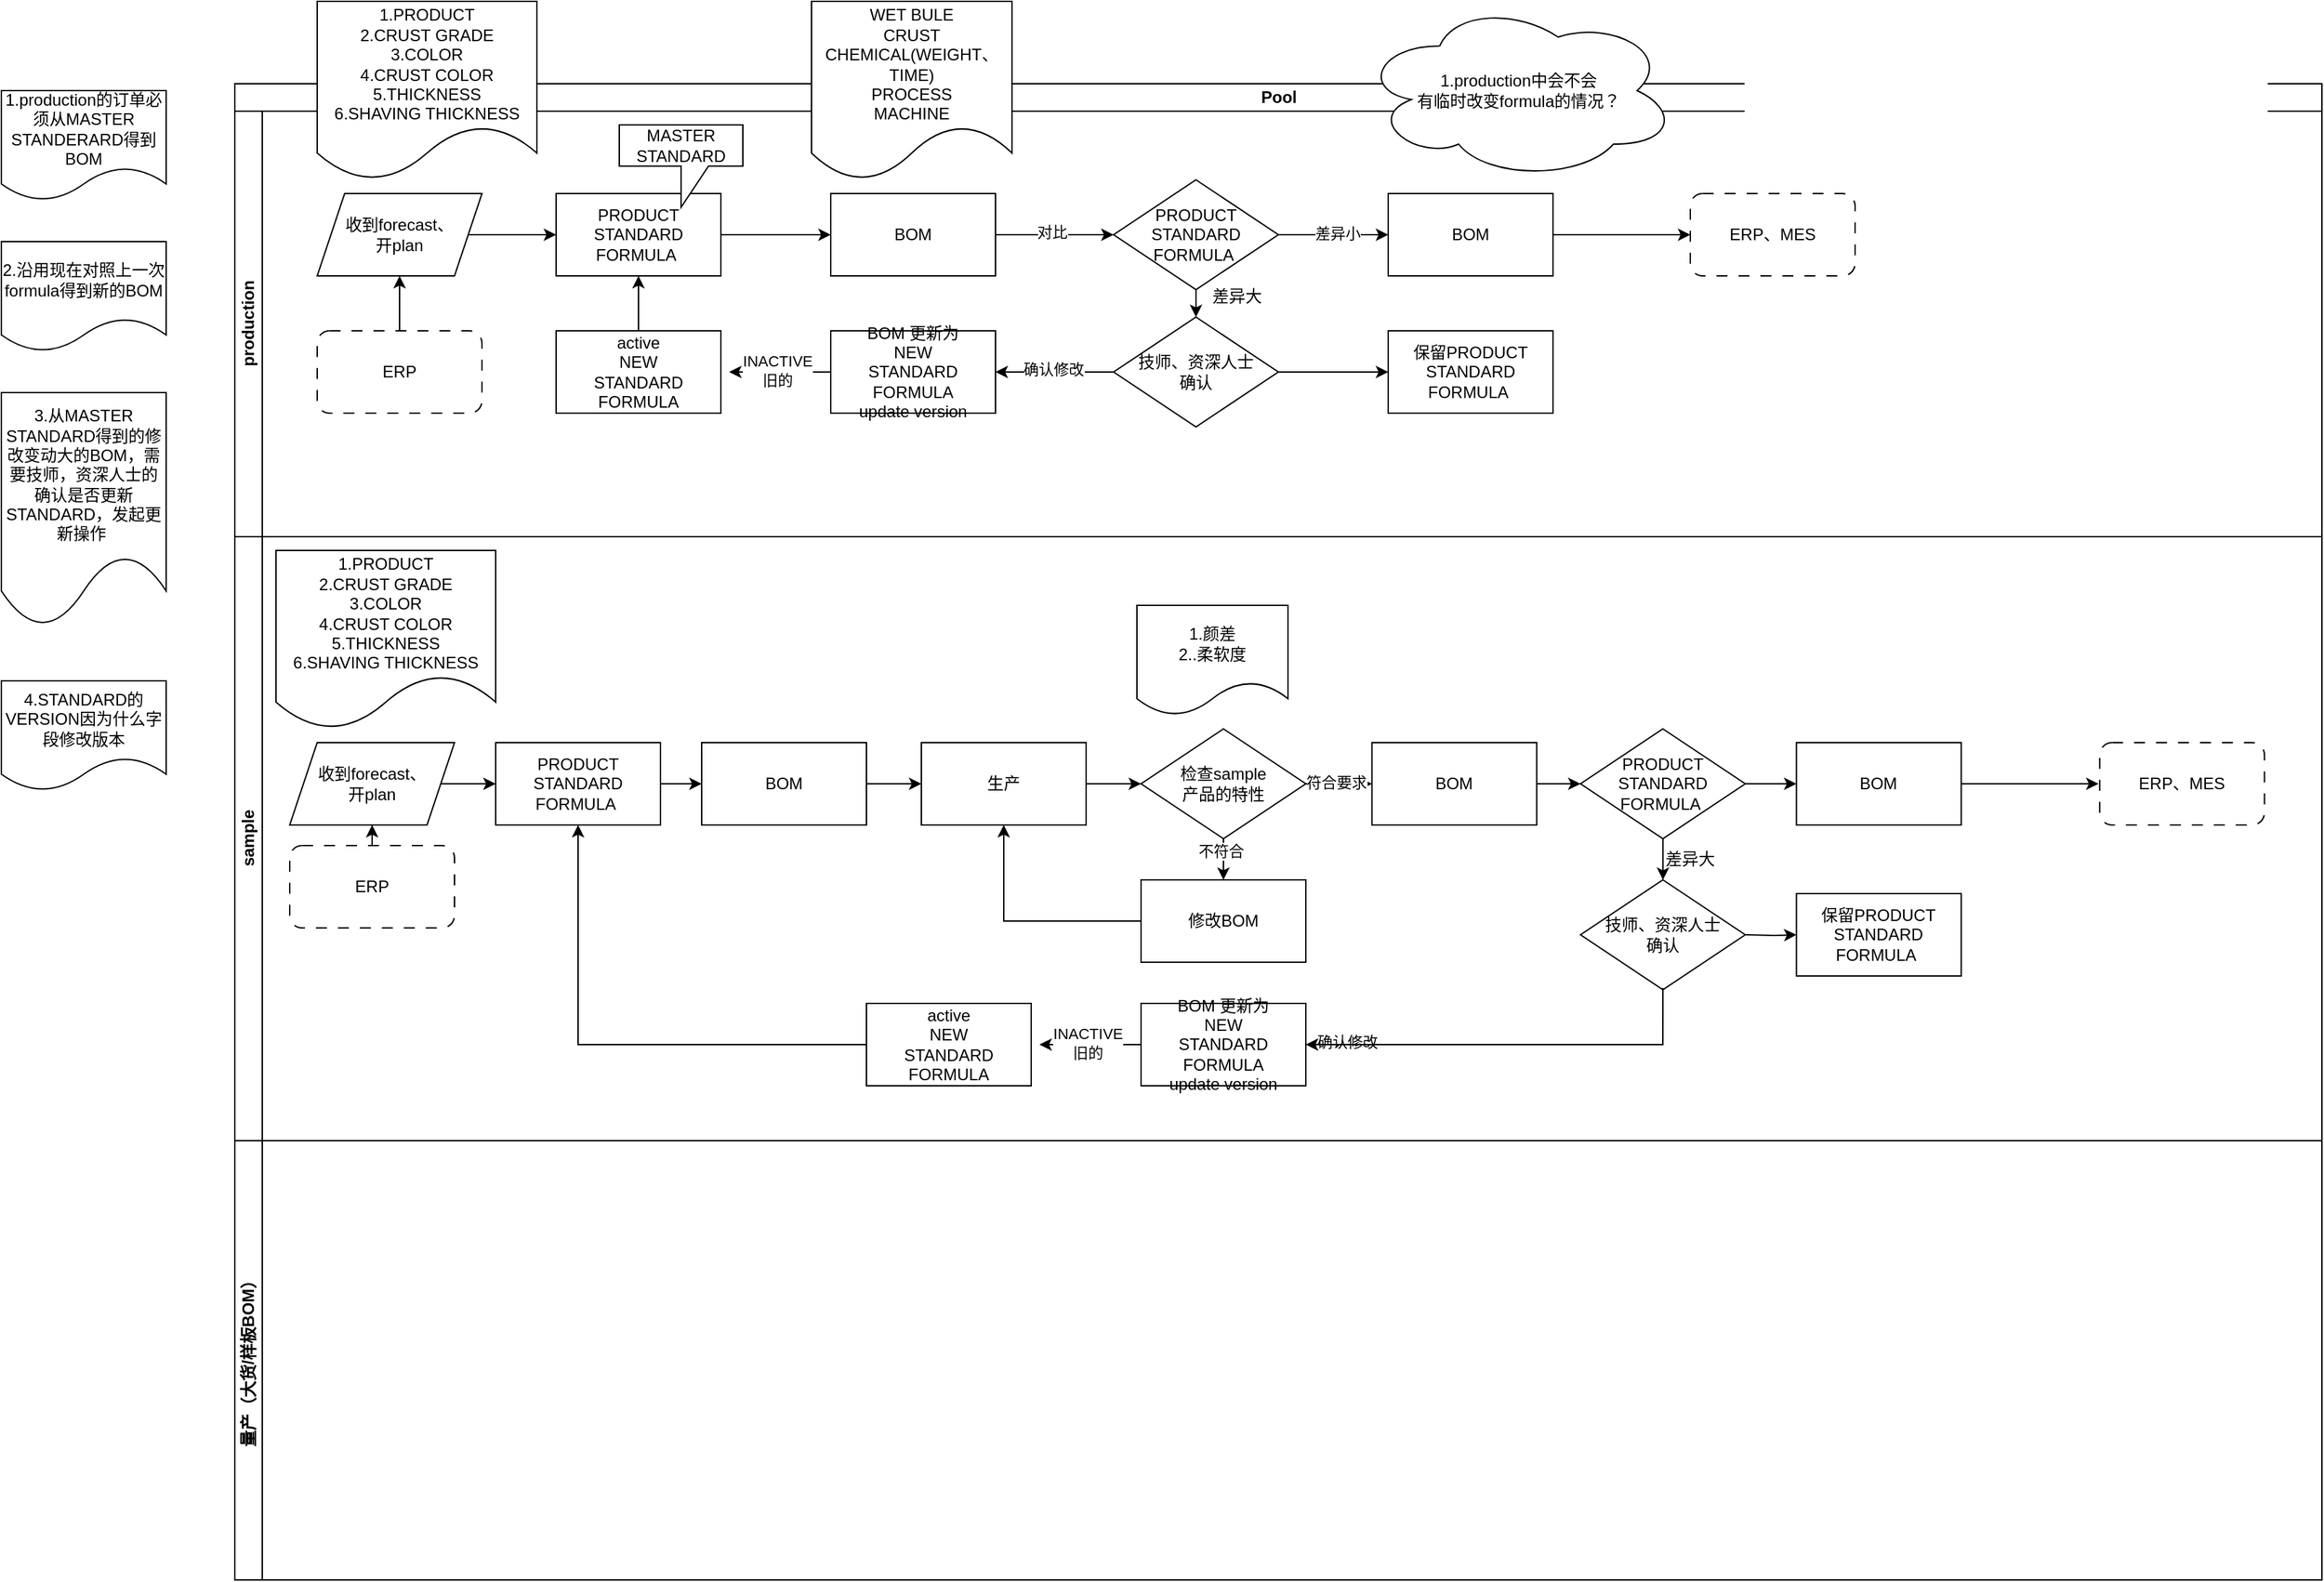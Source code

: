 <mxfile version="27.0.9">
  <diagram name="第 1 页" id="sQYROUgLHm38iEHhPLaQ">
    <mxGraphModel dx="2009" dy="655" grid="1" gridSize="10" guides="1" tooltips="1" connect="1" arrows="1" fold="1" page="1" pageScale="1" pageWidth="827" pageHeight="1169" math="0" shadow="0">
      <root>
        <mxCell id="0" />
        <mxCell id="1" parent="0" />
        <mxCell id="b1RBJ78e9yClAMsC0I4h-2" value="Pool" style="swimlane;childLayout=stackLayout;resizeParent=1;resizeParentMax=0;horizontal=1;startSize=20;horizontalStack=0;html=1;" vertex="1" parent="1">
          <mxGeometry x="60" y="70" width="1520" height="330" as="geometry" />
        </mxCell>
        <mxCell id="b1RBJ78e9yClAMsC0I4h-3" value="production" style="swimlane;startSize=20;horizontal=0;html=1;" vertex="1" parent="b1RBJ78e9yClAMsC0I4h-2">
          <mxGeometry y="20" width="1520" height="310" as="geometry" />
        </mxCell>
        <mxCell id="b1RBJ78e9yClAMsC0I4h-19" value="" style="edgeStyle=orthogonalEdgeStyle;rounded=0;orthogonalLoop=1;jettySize=auto;html=1;" edge="1" parent="b1RBJ78e9yClAMsC0I4h-3" source="b1RBJ78e9yClAMsC0I4h-11" target="b1RBJ78e9yClAMsC0I4h-12">
          <mxGeometry relative="1" as="geometry" />
        </mxCell>
        <mxCell id="b1RBJ78e9yClAMsC0I4h-11" value="收到forecast、&lt;div&gt;开plan&lt;/div&gt;" style="shape=parallelogram;perimeter=parallelogramPerimeter;whiteSpace=wrap;html=1;fixedSize=1;" vertex="1" parent="b1RBJ78e9yClAMsC0I4h-3">
          <mxGeometry x="60" y="60" width="120" height="60" as="geometry" />
        </mxCell>
        <mxCell id="b1RBJ78e9yClAMsC0I4h-14" value="" style="edgeStyle=orthogonalEdgeStyle;rounded=0;orthogonalLoop=1;jettySize=auto;html=1;" edge="1" parent="b1RBJ78e9yClAMsC0I4h-3" source="b1RBJ78e9yClAMsC0I4h-12" target="b1RBJ78e9yClAMsC0I4h-13">
          <mxGeometry relative="1" as="geometry" />
        </mxCell>
        <mxCell id="b1RBJ78e9yClAMsC0I4h-12" value="PRODUCT STANDARD&lt;div&gt;FORMULA&amp;nbsp;&lt;/div&gt;" style="rounded=0;whiteSpace=wrap;html=1;" vertex="1" parent="b1RBJ78e9yClAMsC0I4h-3">
          <mxGeometry x="234" y="60" width="120" height="60" as="geometry" />
        </mxCell>
        <mxCell id="b1RBJ78e9yClAMsC0I4h-18" value="" style="edgeStyle=orthogonalEdgeStyle;rounded=0;orthogonalLoop=1;jettySize=auto;html=1;" edge="1" parent="b1RBJ78e9yClAMsC0I4h-3" source="b1RBJ78e9yClAMsC0I4h-13" target="b1RBJ78e9yClAMsC0I4h-17">
          <mxGeometry relative="1" as="geometry" />
        </mxCell>
        <mxCell id="b1RBJ78e9yClAMsC0I4h-20" value="对比" style="edgeLabel;html=1;align=center;verticalAlign=middle;resizable=0;points=[];" vertex="1" connectable="0" parent="b1RBJ78e9yClAMsC0I4h-18">
          <mxGeometry x="-0.046" y="2" relative="1" as="geometry">
            <mxPoint as="offset" />
          </mxGeometry>
        </mxCell>
        <mxCell id="b1RBJ78e9yClAMsC0I4h-13" value="BOM" style="rounded=0;whiteSpace=wrap;html=1;" vertex="1" parent="b1RBJ78e9yClAMsC0I4h-3">
          <mxGeometry x="434" y="60" width="120" height="60" as="geometry" />
        </mxCell>
        <mxCell id="b1RBJ78e9yClAMsC0I4h-22" value="" style="edgeStyle=orthogonalEdgeStyle;rounded=0;orthogonalLoop=1;jettySize=auto;html=1;" edge="1" parent="b1RBJ78e9yClAMsC0I4h-3" source="b1RBJ78e9yClAMsC0I4h-17" target="b1RBJ78e9yClAMsC0I4h-21">
          <mxGeometry relative="1" as="geometry" />
        </mxCell>
        <mxCell id="b1RBJ78e9yClAMsC0I4h-23" value="差异小" style="edgeLabel;html=1;align=center;verticalAlign=middle;resizable=0;points=[];" vertex="1" connectable="0" parent="b1RBJ78e9yClAMsC0I4h-22">
          <mxGeometry x="0.065" y="1" relative="1" as="geometry">
            <mxPoint as="offset" />
          </mxGeometry>
        </mxCell>
        <mxCell id="b1RBJ78e9yClAMsC0I4h-25" value="" style="edgeStyle=orthogonalEdgeStyle;rounded=0;orthogonalLoop=1;jettySize=auto;html=1;" edge="1" parent="b1RBJ78e9yClAMsC0I4h-3" source="b1RBJ78e9yClAMsC0I4h-17">
          <mxGeometry relative="1" as="geometry">
            <mxPoint x="700.034" y="150.0" as="targetPoint" />
          </mxGeometry>
        </mxCell>
        <mxCell id="b1RBJ78e9yClAMsC0I4h-17" value="PRODUCT STANDARD&lt;div&gt;FORMULA&amp;nbsp;&lt;/div&gt;" style="rhombus;whiteSpace=wrap;html=1;" vertex="1" parent="b1RBJ78e9yClAMsC0I4h-3">
          <mxGeometry x="640" y="50" width="120" height="80" as="geometry" />
        </mxCell>
        <mxCell id="b1RBJ78e9yClAMsC0I4h-21" value="BOM" style="whiteSpace=wrap;html=1;" vertex="1" parent="b1RBJ78e9yClAMsC0I4h-3">
          <mxGeometry x="840" y="60" width="120" height="60" as="geometry" />
        </mxCell>
        <mxCell id="b1RBJ78e9yClAMsC0I4h-26" value="差异大" style="text;html=1;align=center;verticalAlign=middle;whiteSpace=wrap;rounded=0;" vertex="1" parent="b1RBJ78e9yClAMsC0I4h-3">
          <mxGeometry x="700" y="120" width="60" height="30" as="geometry" />
        </mxCell>
        <mxCell id="b1RBJ78e9yClAMsC0I4h-29" value="" style="edgeStyle=orthogonalEdgeStyle;rounded=0;orthogonalLoop=1;jettySize=auto;html=1;" edge="1" parent="b1RBJ78e9yClAMsC0I4h-3" source="b1RBJ78e9yClAMsC0I4h-27" target="b1RBJ78e9yClAMsC0I4h-28">
          <mxGeometry relative="1" as="geometry" />
        </mxCell>
        <mxCell id="b1RBJ78e9yClAMsC0I4h-30" value="&lt;div&gt;&lt;span style=&quot;font-size: 12px; text-wrap-mode: wrap; background-color: rgb(236, 236, 236);&quot;&gt;&lt;br&gt;&lt;/span&gt;&lt;/div&gt;" style="edgeLabel;html=1;align=center;verticalAlign=middle;resizable=0;points=[];" vertex="1" connectable="0" parent="b1RBJ78e9yClAMsC0I4h-29">
          <mxGeometry x="-0.21" y="1" relative="1" as="geometry">
            <mxPoint as="offset" />
          </mxGeometry>
        </mxCell>
        <mxCell id="b1RBJ78e9yClAMsC0I4h-36" value="确认修改" style="edgeLabel;html=1;align=center;verticalAlign=middle;resizable=0;points=[];" vertex="1" connectable="0" parent="b1RBJ78e9yClAMsC0I4h-29">
          <mxGeometry x="0.02" y="-2" relative="1" as="geometry">
            <mxPoint as="offset" />
          </mxGeometry>
        </mxCell>
        <mxCell id="b1RBJ78e9yClAMsC0I4h-51" value="" style="edgeStyle=orthogonalEdgeStyle;rounded=0;orthogonalLoop=1;jettySize=auto;html=1;" edge="1" parent="b1RBJ78e9yClAMsC0I4h-3" source="b1RBJ78e9yClAMsC0I4h-27" target="b1RBJ78e9yClAMsC0I4h-46">
          <mxGeometry relative="1" as="geometry" />
        </mxCell>
        <mxCell id="b1RBJ78e9yClAMsC0I4h-27" value="技师、资深人士&lt;div&gt;确认&lt;/div&gt;" style="rhombus;whiteSpace=wrap;html=1;" vertex="1" parent="b1RBJ78e9yClAMsC0I4h-3">
          <mxGeometry x="640" y="150" width="120" height="80" as="geometry" />
        </mxCell>
        <mxCell id="b1RBJ78e9yClAMsC0I4h-32" value="" style="edgeStyle=orthogonalEdgeStyle;rounded=0;orthogonalLoop=1;jettySize=auto;html=1;" edge="1" parent="b1RBJ78e9yClAMsC0I4h-3" source="b1RBJ78e9yClAMsC0I4h-28">
          <mxGeometry relative="1" as="geometry">
            <mxPoint x="360" y="190.0" as="targetPoint" />
          </mxGeometry>
        </mxCell>
        <mxCell id="b1RBJ78e9yClAMsC0I4h-33" value="INACTIVE&lt;div&gt;旧的&lt;/div&gt;" style="edgeLabel;html=1;align=center;verticalAlign=middle;resizable=0;points=[];" vertex="1" connectable="0" parent="b1RBJ78e9yClAMsC0I4h-32">
          <mxGeometry x="0.061" y="-2" relative="1" as="geometry">
            <mxPoint as="offset" />
          </mxGeometry>
        </mxCell>
        <mxCell id="b1RBJ78e9yClAMsC0I4h-28" value="&lt;div&gt;BOM 更新为&lt;/div&gt;&lt;div&gt;NEW&lt;/div&gt;STANDARD&lt;div&gt;FORMULA&lt;/div&gt;&lt;div&gt;update version&lt;/div&gt;" style="whiteSpace=wrap;html=1;" vertex="1" parent="b1RBJ78e9yClAMsC0I4h-3">
          <mxGeometry x="434" y="160" width="120" height="60" as="geometry" />
        </mxCell>
        <mxCell id="b1RBJ78e9yClAMsC0I4h-35" value="" style="edgeStyle=orthogonalEdgeStyle;rounded=0;orthogonalLoop=1;jettySize=auto;html=1;" edge="1" parent="b1RBJ78e9yClAMsC0I4h-3" source="b1RBJ78e9yClAMsC0I4h-34" target="b1RBJ78e9yClAMsC0I4h-12">
          <mxGeometry relative="1" as="geometry" />
        </mxCell>
        <mxCell id="b1RBJ78e9yClAMsC0I4h-34" value="active&lt;div&gt;&lt;div&gt;NEW&lt;/div&gt;STANDARD&lt;div&gt;FORMULA&lt;/div&gt;&lt;/div&gt;" style="rounded=0;whiteSpace=wrap;html=1;" vertex="1" parent="b1RBJ78e9yClAMsC0I4h-3">
          <mxGeometry x="234" y="160" width="120" height="60" as="geometry" />
        </mxCell>
        <mxCell id="b1RBJ78e9yClAMsC0I4h-39" value="" style="endArrow=classic;html=1;rounded=0;" edge="1" parent="b1RBJ78e9yClAMsC0I4h-3">
          <mxGeometry width="50" height="50" relative="1" as="geometry">
            <mxPoint x="960" y="90" as="sourcePoint" />
            <mxPoint x="1060" y="90" as="targetPoint" />
          </mxGeometry>
        </mxCell>
        <mxCell id="b1RBJ78e9yClAMsC0I4h-40" value="ERP、MES" style="rounded=1;whiteSpace=wrap;html=1;dashed=1;dashPattern=8 8;" vertex="1" parent="b1RBJ78e9yClAMsC0I4h-3">
          <mxGeometry x="1060" y="60" width="120" height="60" as="geometry" />
        </mxCell>
        <mxCell id="b1RBJ78e9yClAMsC0I4h-43" value="MASTER&lt;br&gt;STANDARD" style="shape=callout;whiteSpace=wrap;html=1;perimeter=calloutPerimeter;" vertex="1" parent="b1RBJ78e9yClAMsC0I4h-3">
          <mxGeometry x="280" y="10" width="90" height="60" as="geometry" />
        </mxCell>
        <mxCell id="b1RBJ78e9yClAMsC0I4h-45" value="" style="edgeStyle=orthogonalEdgeStyle;rounded=0;orthogonalLoop=1;jettySize=auto;html=1;" edge="1" parent="b1RBJ78e9yClAMsC0I4h-3" source="b1RBJ78e9yClAMsC0I4h-44" target="b1RBJ78e9yClAMsC0I4h-11">
          <mxGeometry relative="1" as="geometry" />
        </mxCell>
        <mxCell id="b1RBJ78e9yClAMsC0I4h-44" value="ERP" style="rounded=1;whiteSpace=wrap;html=1;dashed=1;dashPattern=8 8;" vertex="1" parent="b1RBJ78e9yClAMsC0I4h-3">
          <mxGeometry x="60" y="160" width="120" height="60" as="geometry" />
        </mxCell>
        <mxCell id="b1RBJ78e9yClAMsC0I4h-46" value="保留PRODUCT STANDARD&lt;div&gt;FORMULA&amp;nbsp;&lt;/div&gt;" style="whiteSpace=wrap;html=1;" vertex="1" parent="b1RBJ78e9yClAMsC0I4h-3">
          <mxGeometry x="840" y="160" width="120" height="60" as="geometry" />
        </mxCell>
        <mxCell id="b1RBJ78e9yClAMsC0I4h-4" value="sample" style="swimlane;startSize=20;horizontal=0;html=1;" vertex="1" parent="1">
          <mxGeometry x="60" y="400" width="1520" height="440" as="geometry" />
        </mxCell>
        <mxCell id="b1RBJ78e9yClAMsC0I4h-55" value="" style="edgeStyle=orthogonalEdgeStyle;rounded=0;orthogonalLoop=1;jettySize=auto;html=1;" edge="1" parent="b1RBJ78e9yClAMsC0I4h-4" source="b1RBJ78e9yClAMsC0I4h-53" target="b1RBJ78e9yClAMsC0I4h-54">
          <mxGeometry relative="1" as="geometry" />
        </mxCell>
        <mxCell id="b1RBJ78e9yClAMsC0I4h-53" value="ERP" style="rounded=1;whiteSpace=wrap;html=1;dashed=1;dashPattern=8 8;" vertex="1" parent="b1RBJ78e9yClAMsC0I4h-4">
          <mxGeometry x="40" y="225" width="120" height="60" as="geometry" />
        </mxCell>
        <mxCell id="b1RBJ78e9yClAMsC0I4h-58" value="" style="edgeStyle=orthogonalEdgeStyle;rounded=0;orthogonalLoop=1;jettySize=auto;html=1;" edge="1" parent="b1RBJ78e9yClAMsC0I4h-4" source="b1RBJ78e9yClAMsC0I4h-54" target="b1RBJ78e9yClAMsC0I4h-57">
          <mxGeometry relative="1" as="geometry" />
        </mxCell>
        <mxCell id="b1RBJ78e9yClAMsC0I4h-54" value="收到forecast、&lt;div&gt;开plan&lt;/div&gt;" style="shape=parallelogram;perimeter=parallelogramPerimeter;whiteSpace=wrap;html=1;fixedSize=1;" vertex="1" parent="b1RBJ78e9yClAMsC0I4h-4">
          <mxGeometry x="40" y="150" width="120" height="60" as="geometry" />
        </mxCell>
        <mxCell id="b1RBJ78e9yClAMsC0I4h-56" value="1.PRODUCT&lt;div&gt;2.CRUST GRADE&lt;/div&gt;&lt;div&gt;3.COLOR&lt;/div&gt;&lt;div&gt;4.CRUST COLOR&lt;/div&gt;&lt;div&gt;5.THICKNESS&lt;/div&gt;&lt;div&gt;6.SHAVING THICKNESS&lt;/div&gt;" style="shape=document;whiteSpace=wrap;html=1;boundedLbl=1;" vertex="1" parent="b1RBJ78e9yClAMsC0I4h-4">
          <mxGeometry x="30" y="10" width="160" height="130" as="geometry" />
        </mxCell>
        <mxCell id="b1RBJ78e9yClAMsC0I4h-60" value="" style="edgeStyle=orthogonalEdgeStyle;rounded=0;orthogonalLoop=1;jettySize=auto;html=1;" edge="1" parent="b1RBJ78e9yClAMsC0I4h-4" source="b1RBJ78e9yClAMsC0I4h-57" target="b1RBJ78e9yClAMsC0I4h-59">
          <mxGeometry relative="1" as="geometry" />
        </mxCell>
        <mxCell id="b1RBJ78e9yClAMsC0I4h-57" value="PRODUCT STANDARD&lt;div&gt;FORMULA&amp;nbsp;&lt;/div&gt;" style="whiteSpace=wrap;html=1;" vertex="1" parent="b1RBJ78e9yClAMsC0I4h-4">
          <mxGeometry x="190" y="150" width="120" height="60" as="geometry" />
        </mxCell>
        <mxCell id="b1RBJ78e9yClAMsC0I4h-62" value="" style="edgeStyle=orthogonalEdgeStyle;rounded=0;orthogonalLoop=1;jettySize=auto;html=1;" edge="1" parent="b1RBJ78e9yClAMsC0I4h-4" source="b1RBJ78e9yClAMsC0I4h-59" target="b1RBJ78e9yClAMsC0I4h-61">
          <mxGeometry relative="1" as="geometry" />
        </mxCell>
        <mxCell id="b1RBJ78e9yClAMsC0I4h-59" value="BOM" style="whiteSpace=wrap;html=1;" vertex="1" parent="b1RBJ78e9yClAMsC0I4h-4">
          <mxGeometry x="340" y="150" width="120" height="60" as="geometry" />
        </mxCell>
        <mxCell id="b1RBJ78e9yClAMsC0I4h-64" value="" style="edgeStyle=orthogonalEdgeStyle;rounded=0;orthogonalLoop=1;jettySize=auto;html=1;" edge="1" parent="b1RBJ78e9yClAMsC0I4h-4" source="b1RBJ78e9yClAMsC0I4h-61" target="b1RBJ78e9yClAMsC0I4h-63">
          <mxGeometry relative="1" as="geometry" />
        </mxCell>
        <mxCell id="b1RBJ78e9yClAMsC0I4h-61" value="生产" style="whiteSpace=wrap;html=1;" vertex="1" parent="b1RBJ78e9yClAMsC0I4h-4">
          <mxGeometry x="500" y="150" width="120" height="60" as="geometry" />
        </mxCell>
        <mxCell id="b1RBJ78e9yClAMsC0I4h-67" value="" style="edgeStyle=orthogonalEdgeStyle;rounded=0;orthogonalLoop=1;jettySize=auto;html=1;" edge="1" parent="b1RBJ78e9yClAMsC0I4h-4" source="b1RBJ78e9yClAMsC0I4h-63" target="b1RBJ78e9yClAMsC0I4h-66">
          <mxGeometry relative="1" as="geometry" />
        </mxCell>
        <mxCell id="b1RBJ78e9yClAMsC0I4h-68" value="符合要求" style="edgeLabel;html=1;align=center;verticalAlign=middle;resizable=0;points=[];" vertex="1" connectable="0" parent="b1RBJ78e9yClAMsC0I4h-67">
          <mxGeometry x="-0.1" y="1" relative="1" as="geometry">
            <mxPoint as="offset" />
          </mxGeometry>
        </mxCell>
        <mxCell id="b1RBJ78e9yClAMsC0I4h-70" value="" style="edgeStyle=orthogonalEdgeStyle;rounded=0;orthogonalLoop=1;jettySize=auto;html=1;" edge="1" parent="b1RBJ78e9yClAMsC0I4h-4" source="b1RBJ78e9yClAMsC0I4h-63" target="b1RBJ78e9yClAMsC0I4h-69">
          <mxGeometry relative="1" as="geometry" />
        </mxCell>
        <mxCell id="b1RBJ78e9yClAMsC0I4h-71" value="不符合" style="edgeLabel;html=1;align=center;verticalAlign=middle;resizable=0;points=[];" vertex="1" connectable="0" parent="b1RBJ78e9yClAMsC0I4h-70">
          <mxGeometry x="-0.633" y="-2" relative="1" as="geometry">
            <mxPoint as="offset" />
          </mxGeometry>
        </mxCell>
        <mxCell id="b1RBJ78e9yClAMsC0I4h-63" value="检查sample&lt;div&gt;产品的特性&lt;/div&gt;" style="rhombus;whiteSpace=wrap;html=1;" vertex="1" parent="b1RBJ78e9yClAMsC0I4h-4">
          <mxGeometry x="660" y="140" width="120" height="80" as="geometry" />
        </mxCell>
        <mxCell id="b1RBJ78e9yClAMsC0I4h-65" value="1.颜差&lt;div&gt;2..柔软度&lt;/div&gt;" style="shape=document;whiteSpace=wrap;html=1;boundedLbl=1;" vertex="1" parent="b1RBJ78e9yClAMsC0I4h-4">
          <mxGeometry x="657" y="50" width="110" height="80" as="geometry" />
        </mxCell>
        <mxCell id="b1RBJ78e9yClAMsC0I4h-75" value="" style="edgeStyle=orthogonalEdgeStyle;rounded=0;orthogonalLoop=1;jettySize=auto;html=1;" edge="1" parent="b1RBJ78e9yClAMsC0I4h-4" source="b1RBJ78e9yClAMsC0I4h-66" target="b1RBJ78e9yClAMsC0I4h-74">
          <mxGeometry relative="1" as="geometry" />
        </mxCell>
        <mxCell id="b1RBJ78e9yClAMsC0I4h-66" value="BOM" style="whiteSpace=wrap;html=1;" vertex="1" parent="b1RBJ78e9yClAMsC0I4h-4">
          <mxGeometry x="828.17" y="150" width="120" height="60" as="geometry" />
        </mxCell>
        <mxCell id="b1RBJ78e9yClAMsC0I4h-69" value="修改BOM" style="whiteSpace=wrap;html=1;" vertex="1" parent="b1RBJ78e9yClAMsC0I4h-4">
          <mxGeometry x="660" y="250" width="120" height="60" as="geometry" />
        </mxCell>
        <mxCell id="b1RBJ78e9yClAMsC0I4h-73" value="" style="endArrow=classic;html=1;rounded=0;entryX=0.5;entryY=1;entryDx=0;entryDy=0;" edge="1" parent="b1RBJ78e9yClAMsC0I4h-4" target="b1RBJ78e9yClAMsC0I4h-61">
          <mxGeometry width="50" height="50" relative="1" as="geometry">
            <mxPoint x="660" y="280" as="sourcePoint" />
            <mxPoint x="750" y="230" as="targetPoint" />
            <Array as="points">
              <mxPoint x="560" y="280" />
            </Array>
          </mxGeometry>
        </mxCell>
        <mxCell id="b1RBJ78e9yClAMsC0I4h-78" value="" style="edgeStyle=orthogonalEdgeStyle;rounded=0;orthogonalLoop=1;jettySize=auto;html=1;" edge="1" parent="b1RBJ78e9yClAMsC0I4h-4" source="b1RBJ78e9yClAMsC0I4h-74" target="b1RBJ78e9yClAMsC0I4h-77">
          <mxGeometry relative="1" as="geometry" />
        </mxCell>
        <mxCell id="b1RBJ78e9yClAMsC0I4h-93" value="" style="edgeStyle=orthogonalEdgeStyle;rounded=0;orthogonalLoop=1;jettySize=auto;html=1;" edge="1" parent="b1RBJ78e9yClAMsC0I4h-4" source="b1RBJ78e9yClAMsC0I4h-74" target="b1RBJ78e9yClAMsC0I4h-90">
          <mxGeometry relative="1" as="geometry" />
        </mxCell>
        <mxCell id="b1RBJ78e9yClAMsC0I4h-74" value="PRODUCT STANDARD&lt;div&gt;FORMULA&amp;nbsp;&lt;/div&gt;" style="rhombus;whiteSpace=wrap;html=1;" vertex="1" parent="b1RBJ78e9yClAMsC0I4h-4">
          <mxGeometry x="980.05" y="140" width="120" height="80" as="geometry" />
        </mxCell>
        <mxCell id="b1RBJ78e9yClAMsC0I4h-76" value="差异大" style="text;html=1;align=center;verticalAlign=middle;whiteSpace=wrap;rounded=0;" vertex="1" parent="b1RBJ78e9yClAMsC0I4h-4">
          <mxGeometry x="1030.0" y="220" width="60" height="30" as="geometry" />
        </mxCell>
        <mxCell id="b1RBJ78e9yClAMsC0I4h-77" value="技师、资深人士&lt;div&gt;确认&lt;/div&gt;" style="rhombus;whiteSpace=wrap;html=1;" vertex="1" parent="b1RBJ78e9yClAMsC0I4h-4">
          <mxGeometry x="980.05" y="250" width="120" height="80" as="geometry" />
        </mxCell>
        <mxCell id="b1RBJ78e9yClAMsC0I4h-79" value="&lt;div&gt;&lt;span style=&quot;font-size: 12px; text-wrap-mode: wrap; background-color: rgb(236, 236, 236);&quot;&gt;&lt;br&gt;&lt;/span&gt;&lt;/div&gt;" style="edgeLabel;html=1;align=center;verticalAlign=middle;resizable=0;points=[];" vertex="1" connectable="0" parent="b1RBJ78e9yClAMsC0I4h-4">
          <mxGeometry x="820.003" y="371.0" as="geometry" />
        </mxCell>
        <mxCell id="b1RBJ78e9yClAMsC0I4h-80" value="确认修改" style="edgeLabel;html=1;align=center;verticalAlign=middle;resizable=0;points=[];" vertex="1" connectable="0" parent="b1RBJ78e9yClAMsC0I4h-4">
          <mxGeometry x="810.003" y="368" as="geometry" />
        </mxCell>
        <mxCell id="b1RBJ78e9yClAMsC0I4h-81" value="" style="edgeStyle=orthogonalEdgeStyle;rounded=0;orthogonalLoop=1;jettySize=auto;html=1;" edge="1" parent="b1RBJ78e9yClAMsC0I4h-4" source="b1RBJ78e9yClAMsC0I4h-83">
          <mxGeometry relative="1" as="geometry">
            <mxPoint x="586" y="370.0" as="targetPoint" />
          </mxGeometry>
        </mxCell>
        <mxCell id="b1RBJ78e9yClAMsC0I4h-82" value="INACTIVE&lt;div&gt;旧的&lt;/div&gt;" style="edgeLabel;html=1;align=center;verticalAlign=middle;resizable=0;points=[];" vertex="1" connectable="0" parent="b1RBJ78e9yClAMsC0I4h-81">
          <mxGeometry x="0.061" y="-2" relative="1" as="geometry">
            <mxPoint as="offset" />
          </mxGeometry>
        </mxCell>
        <mxCell id="b1RBJ78e9yClAMsC0I4h-83" value="&lt;div&gt;BOM 更新为&lt;/div&gt;&lt;div&gt;NEW&lt;/div&gt;STANDARD&lt;div&gt;FORMULA&lt;/div&gt;&lt;div&gt;update version&lt;/div&gt;" style="whiteSpace=wrap;html=1;" vertex="1" parent="b1RBJ78e9yClAMsC0I4h-4">
          <mxGeometry x="660" y="340" width="120" height="60" as="geometry" />
        </mxCell>
        <mxCell id="b1RBJ78e9yClAMsC0I4h-84" value="active&lt;div&gt;&lt;div&gt;NEW&lt;/div&gt;STANDARD&lt;div&gt;FORMULA&lt;/div&gt;&lt;/div&gt;" style="rounded=0;whiteSpace=wrap;html=1;" vertex="1" parent="b1RBJ78e9yClAMsC0I4h-4">
          <mxGeometry x="460" y="340" width="120" height="60" as="geometry" />
        </mxCell>
        <mxCell id="b1RBJ78e9yClAMsC0I4h-85" value="" style="endArrow=classic;html=1;rounded=0;entryX=1;entryY=0.5;entryDx=0;entryDy=0;exitX=0.5;exitY=0.985;exitDx=0;exitDy=0;exitPerimeter=0;" edge="1" parent="b1RBJ78e9yClAMsC0I4h-4" source="b1RBJ78e9yClAMsC0I4h-77" target="b1RBJ78e9yClAMsC0I4h-83">
          <mxGeometry width="50" height="50" relative="1" as="geometry">
            <mxPoint x="1090" y="330" as="sourcePoint" />
            <mxPoint x="1140" y="280" as="targetPoint" />
            <Array as="points">
              <mxPoint x="1040" y="370" />
            </Array>
          </mxGeometry>
        </mxCell>
        <mxCell id="b1RBJ78e9yClAMsC0I4h-86" value="" style="endArrow=classic;html=1;rounded=0;entryX=0.5;entryY=1;entryDx=0;entryDy=0;" edge="1" parent="b1RBJ78e9yClAMsC0I4h-4" target="b1RBJ78e9yClAMsC0I4h-57">
          <mxGeometry width="50" height="50" relative="1" as="geometry">
            <mxPoint x="460" y="370" as="sourcePoint" />
            <mxPoint x="510" y="320" as="targetPoint" />
            <Array as="points">
              <mxPoint x="250" y="370" />
            </Array>
          </mxGeometry>
        </mxCell>
        <mxCell id="b1RBJ78e9yClAMsC0I4h-87" value="" style="edgeStyle=orthogonalEdgeStyle;rounded=0;orthogonalLoop=1;jettySize=auto;html=1;" edge="1" parent="b1RBJ78e9yClAMsC0I4h-4" target="b1RBJ78e9yClAMsC0I4h-88">
          <mxGeometry relative="1" as="geometry">
            <mxPoint x="1100.05" y="290" as="sourcePoint" />
          </mxGeometry>
        </mxCell>
        <mxCell id="b1RBJ78e9yClAMsC0I4h-88" value="保留PRODUCT STANDARD&lt;div&gt;FORMULA&amp;nbsp;&lt;/div&gt;" style="whiteSpace=wrap;html=1;" vertex="1" parent="b1RBJ78e9yClAMsC0I4h-4">
          <mxGeometry x="1137.29" y="260" width="120" height="60" as="geometry" />
        </mxCell>
        <mxCell id="b1RBJ78e9yClAMsC0I4h-90" value="BOM" style="whiteSpace=wrap;html=1;" vertex="1" parent="b1RBJ78e9yClAMsC0I4h-4">
          <mxGeometry x="1137.291" y="150" width="120" height="60" as="geometry" />
        </mxCell>
        <mxCell id="b1RBJ78e9yClAMsC0I4h-91" value="" style="endArrow=classic;html=1;rounded=0;" edge="1" parent="b1RBJ78e9yClAMsC0I4h-4">
          <mxGeometry width="50" height="50" relative="1" as="geometry">
            <mxPoint x="1257.291" y="180" as="sourcePoint" />
            <mxPoint x="1357.291" y="180" as="targetPoint" />
          </mxGeometry>
        </mxCell>
        <mxCell id="b1RBJ78e9yClAMsC0I4h-92" value="ERP、MES" style="rounded=1;whiteSpace=wrap;html=1;dashed=1;dashPattern=8 8;" vertex="1" parent="b1RBJ78e9yClAMsC0I4h-4">
          <mxGeometry x="1358.171" y="150" width="120" height="60" as="geometry" />
        </mxCell>
        <mxCell id="b1RBJ78e9yClAMsC0I4h-7" value="1.production的订单必须从MASTER STANDERARD得到BOM" style="shape=document;whiteSpace=wrap;html=1;boundedLbl=1;" vertex="1" parent="1">
          <mxGeometry x="-110" y="75" width="120" height="80" as="geometry" />
        </mxCell>
        <mxCell id="b1RBJ78e9yClAMsC0I4h-8" value="2.沿用现在对照上一次formula得到新的BOM" style="shape=document;whiteSpace=wrap;html=1;boundedLbl=1;" vertex="1" parent="1">
          <mxGeometry x="-110" y="185" width="120" height="80" as="geometry" />
        </mxCell>
        <mxCell id="b1RBJ78e9yClAMsC0I4h-9" value="3.从MASTER STANDARD得到的修改变动大的BOM，需要技师，资深人士的确认是否更新STANDARD，发起更新操作&amp;nbsp;" style="shape=document;whiteSpace=wrap;html=1;boundedLbl=1;" vertex="1" parent="1">
          <mxGeometry x="-110" y="295" width="120" height="170" as="geometry" />
        </mxCell>
        <mxCell id="b1RBJ78e9yClAMsC0I4h-10" value="4.STANDARD的VERSION因为什么字段修改版本" style="shape=document;whiteSpace=wrap;html=1;boundedLbl=1;" vertex="1" parent="1">
          <mxGeometry x="-110" y="505" width="120" height="80" as="geometry" />
        </mxCell>
        <mxCell id="b1RBJ78e9yClAMsC0I4h-16" value="WET BULE&lt;div&gt;CRUST&lt;/div&gt;&lt;div&gt;CHEMICAL(WEIGHT、TIME)&lt;/div&gt;&lt;div&gt;PROCESS&lt;/div&gt;&lt;div&gt;MACHINE&lt;/div&gt;" style="shape=document;whiteSpace=wrap;html=1;boundedLbl=1;" vertex="1" parent="1">
          <mxGeometry x="480" y="10" width="146" height="130" as="geometry" />
        </mxCell>
        <mxCell id="b1RBJ78e9yClAMsC0I4h-41" value="1.PRODUCT&lt;div&gt;2.CRUST&amp;nbsp;&lt;span style=&quot;background-color: transparent; color: light-dark(rgb(0, 0, 0), rgb(255, 255, 255));&quot;&gt;GRADE&lt;/span&gt;&lt;/div&gt;&lt;div&gt;3.COLOR&lt;/div&gt;&lt;div&gt;4.CRUST COLOR&lt;/div&gt;&lt;div&gt;5.THICKNESS&lt;/div&gt;&lt;div&gt;6.SHAVING THICKNESS&lt;/div&gt;" style="shape=document;whiteSpace=wrap;html=1;boundedLbl=1;" vertex="1" parent="1">
          <mxGeometry x="120" y="10" width="160" height="130" as="geometry" />
        </mxCell>
        <mxCell id="b1RBJ78e9yClAMsC0I4h-5" value="量产（大货/样板BOM）" style="swimlane;startSize=20;horizontal=0;html=1;" vertex="1" parent="1">
          <mxGeometry x="60" y="840" width="1520" height="320" as="geometry" />
        </mxCell>
        <mxCell id="b1RBJ78e9yClAMsC0I4h-95" value="1.production中会不会&lt;div&gt;有临时改变formula的情况？&lt;/div&gt;" style="ellipse;shape=cloud;whiteSpace=wrap;html=1;" vertex="1" parent="1">
          <mxGeometry x="880" y="10" width="230" height="130" as="geometry" />
        </mxCell>
      </root>
    </mxGraphModel>
  </diagram>
</mxfile>
